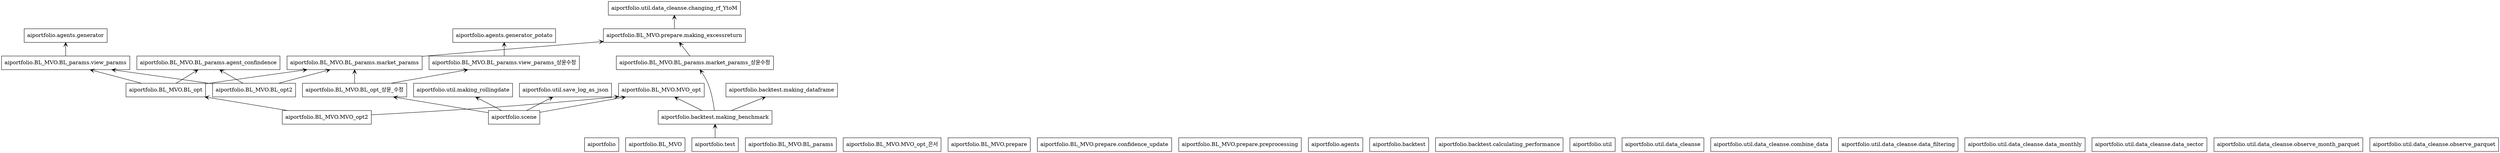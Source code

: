 digraph "packages_CoreProject" {
rankdir=BT
charset="utf-8"
"aiportfolio" [color="black", label=<aiportfolio>, shape="box", style="solid"];
"aiportfolio.BL_MVO" [color="black", label=<aiportfolio.BL_MVO>, shape="box", style="solid"];
"aiportfolio.BL_MVO.BL_opt" [color="black", label=<aiportfolio.BL_MVO.BL_opt>, shape="box", style="solid"];
"aiportfolio.BL_MVO.BL_opt2" [color="black", label=<aiportfolio.BL_MVO.BL_opt2>, shape="box", style="solid"];
"aiportfolio.BL_MVO.BL_opt_상윤_수정" [color="black", label=<aiportfolio.BL_MVO.BL_opt_상윤_수정>, shape="box", style="solid"];
"aiportfolio.BL_MVO.BL_params" [color="black", label=<aiportfolio.BL_MVO.BL_params>, shape="box", style="solid"];
"aiportfolio.BL_MVO.BL_params.agent_confindence" [color="black", label=<aiportfolio.BL_MVO.BL_params.agent_confindence>, shape="box", style="solid"];
"aiportfolio.BL_MVO.BL_params.market_params" [color="black", label=<aiportfolio.BL_MVO.BL_params.market_params>, shape="box", style="solid"];
"aiportfolio.BL_MVO.BL_params.market_params_상윤수정" [color="black", label=<aiportfolio.BL_MVO.BL_params.market_params_상윤수정>, shape="box", style="solid"];
"aiportfolio.BL_MVO.BL_params.view_params" [color="black", label=<aiportfolio.BL_MVO.BL_params.view_params>, shape="box", style="solid"];
"aiportfolio.BL_MVO.BL_params.view_params_상윤수정" [color="black", label=<aiportfolio.BL_MVO.BL_params.view_params_상윤수정>, shape="box", style="solid"];
"aiportfolio.BL_MVO.MVO_opt" [color="black", label=<aiportfolio.BL_MVO.MVO_opt>, shape="box", style="solid"];
"aiportfolio.BL_MVO.MVO_opt2" [color="black", label=<aiportfolio.BL_MVO.MVO_opt2>, shape="box", style="solid"];
"aiportfolio.BL_MVO.MVO_opt_은서" [color="black", label=<aiportfolio.BL_MVO.MVO_opt_은서>, shape="box", style="solid"];
"aiportfolio.BL_MVO.prepare" [color="black", label=<aiportfolio.BL_MVO.prepare>, shape="box", style="solid"];
"aiportfolio.BL_MVO.prepare.confidence_update" [color="black", label=<aiportfolio.BL_MVO.prepare.confidence_update>, shape="box", style="solid"];
"aiportfolio.BL_MVO.prepare.making_excessreturn" [color="black", label=<aiportfolio.BL_MVO.prepare.making_excessreturn>, shape="box", style="solid"];
"aiportfolio.BL_MVO.prepare.preprocessing" [color="black", label=<aiportfolio.BL_MVO.prepare.preprocessing>, shape="box", style="solid"];
"aiportfolio.agents" [color="black", label=<aiportfolio.agents>, shape="box", style="solid"];
"aiportfolio.agents.generator" [color="black", label=<aiportfolio.agents.generator>, shape="box", style="solid"];
"aiportfolio.agents.generator_potato" [color="black", label=<aiportfolio.agents.generator_potato>, shape="box", style="solid"];
"aiportfolio.backtest" [color="black", label=<aiportfolio.backtest>, shape="box", style="solid"];
"aiportfolio.backtest.calculating_performance" [color="black", label=<aiportfolio.backtest.calculating_performance>, shape="box", style="solid"];
"aiportfolio.backtest.making_benchmark" [color="black", label=<aiportfolio.backtest.making_benchmark>, shape="box", style="solid"];
"aiportfolio.backtest.making_dataframe" [color="black", label=<aiportfolio.backtest.making_dataframe>, shape="box", style="solid"];
"aiportfolio.scene" [color="black", label=<aiportfolio.scene>, shape="box", style="solid"];
"aiportfolio.test" [color="black", label=<aiportfolio.test>, shape="box", style="solid"];
"aiportfolio.util" [color="black", label=<aiportfolio.util>, shape="box", style="solid"];
"aiportfolio.util.data_cleanse" [color="black", label=<aiportfolio.util.data_cleanse>, shape="box", style="solid"];
"aiportfolio.util.data_cleanse.changing_rf_YtoM" [color="black", label=<aiportfolio.util.data_cleanse.changing_rf_YtoM>, shape="box", style="solid"];
"aiportfolio.util.data_cleanse.combine_data" [color="black", label=<aiportfolio.util.data_cleanse.combine_data>, shape="box", style="solid"];
"aiportfolio.util.data_cleanse.data_filtering" [color="black", label=<aiportfolio.util.data_cleanse.data_filtering>, shape="box", style="solid"];
"aiportfolio.util.data_cleanse.data_monthly" [color="black", label=<aiportfolio.util.data_cleanse.data_monthly>, shape="box", style="solid"];
"aiportfolio.util.data_cleanse.data_sector" [color="black", label=<aiportfolio.util.data_cleanse.data_sector>, shape="box", style="solid"];
"aiportfolio.util.data_cleanse.observe_month_parquet" [color="black", label=<aiportfolio.util.data_cleanse.observe_month_parquet>, shape="box", style="solid"];
"aiportfolio.util.data_cleanse.observe_parquet" [color="black", label=<aiportfolio.util.data_cleanse.observe_parquet>, shape="box", style="solid"];
"aiportfolio.util.making_rollingdate" [color="black", label=<aiportfolio.util.making_rollingdate>, shape="box", style="solid"];
"aiportfolio.util.save_log_as_json" [color="black", label=<aiportfolio.util.save_log_as_json>, shape="box", style="solid"];
"aiportfolio.BL_MVO.BL_opt" -> "aiportfolio.BL_MVO.BL_params.agent_confindence" [arrowhead="open", arrowtail="none"];
"aiportfolio.BL_MVO.BL_opt" -> "aiportfolio.BL_MVO.BL_params.market_params" [arrowhead="open", arrowtail="none"];
"aiportfolio.BL_MVO.BL_opt" -> "aiportfolio.BL_MVO.BL_params.view_params" [arrowhead="open", arrowtail="none"];
"aiportfolio.BL_MVO.BL_opt2" -> "aiportfolio.BL_MVO.BL_params.agent_confindence" [arrowhead="open", arrowtail="none"];
"aiportfolio.BL_MVO.BL_opt2" -> "aiportfolio.BL_MVO.BL_params.market_params" [arrowhead="open", arrowtail="none"];
"aiportfolio.BL_MVO.BL_opt2" -> "aiportfolio.BL_MVO.BL_params.view_params" [arrowhead="open", arrowtail="none"];
"aiportfolio.BL_MVO.BL_opt_상윤_수정" -> "aiportfolio.BL_MVO.BL_params.market_params" [arrowhead="open", arrowtail="none"];
"aiportfolio.BL_MVO.BL_opt_상윤_수정" -> "aiportfolio.BL_MVO.BL_params.view_params_상윤수정" [arrowhead="open", arrowtail="none"];
"aiportfolio.BL_MVO.BL_params.market_params" -> "aiportfolio.BL_MVO.prepare.making_excessreturn" [arrowhead="open", arrowtail="none"];
"aiportfolio.BL_MVO.BL_params.market_params_상윤수정" -> "aiportfolio.BL_MVO.prepare.making_excessreturn" [arrowhead="open", arrowtail="none"];
"aiportfolio.BL_MVO.BL_params.view_params" -> "aiportfolio.agents.generator" [arrowhead="open", arrowtail="none"];
"aiportfolio.BL_MVO.BL_params.view_params_상윤수정" -> "aiportfolio.agents.generator_potato" [arrowhead="open", arrowtail="none"];
"aiportfolio.BL_MVO.MVO_opt2" -> "aiportfolio.BL_MVO.BL_opt" [arrowhead="open", arrowtail="none"];
"aiportfolio.BL_MVO.MVO_opt2" -> "aiportfolio.BL_MVO.MVO_opt" [arrowhead="open", arrowtail="none"];
"aiportfolio.BL_MVO.prepare.making_excessreturn" -> "aiportfolio.util.data_cleanse.changing_rf_YtoM" [arrowhead="open", arrowtail="none"];
"aiportfolio.backtest.making_benchmark" -> "aiportfolio.BL_MVO.BL_params.market_params_상윤수정" [arrowhead="open", arrowtail="none"];
"aiportfolio.backtest.making_benchmark" -> "aiportfolio.BL_MVO.MVO_opt" [arrowhead="open", arrowtail="none"];
"aiportfolio.backtest.making_benchmark" -> "aiportfolio.backtest.making_dataframe" [arrowhead="open", arrowtail="none"];
"aiportfolio.scene" -> "aiportfolio.BL_MVO.BL_opt_상윤_수정" [arrowhead="open", arrowtail="none"];
"aiportfolio.scene" -> "aiportfolio.BL_MVO.MVO_opt" [arrowhead="open", arrowtail="none"];
"aiportfolio.scene" -> "aiportfolio.util.making_rollingdate" [arrowhead="open", arrowtail="none"];
"aiportfolio.scene" -> "aiportfolio.util.save_log_as_json" [arrowhead="open", arrowtail="none"];
"aiportfolio.test" -> "aiportfolio.backtest.making_benchmark" [arrowhead="open", arrowtail="none"];
}
